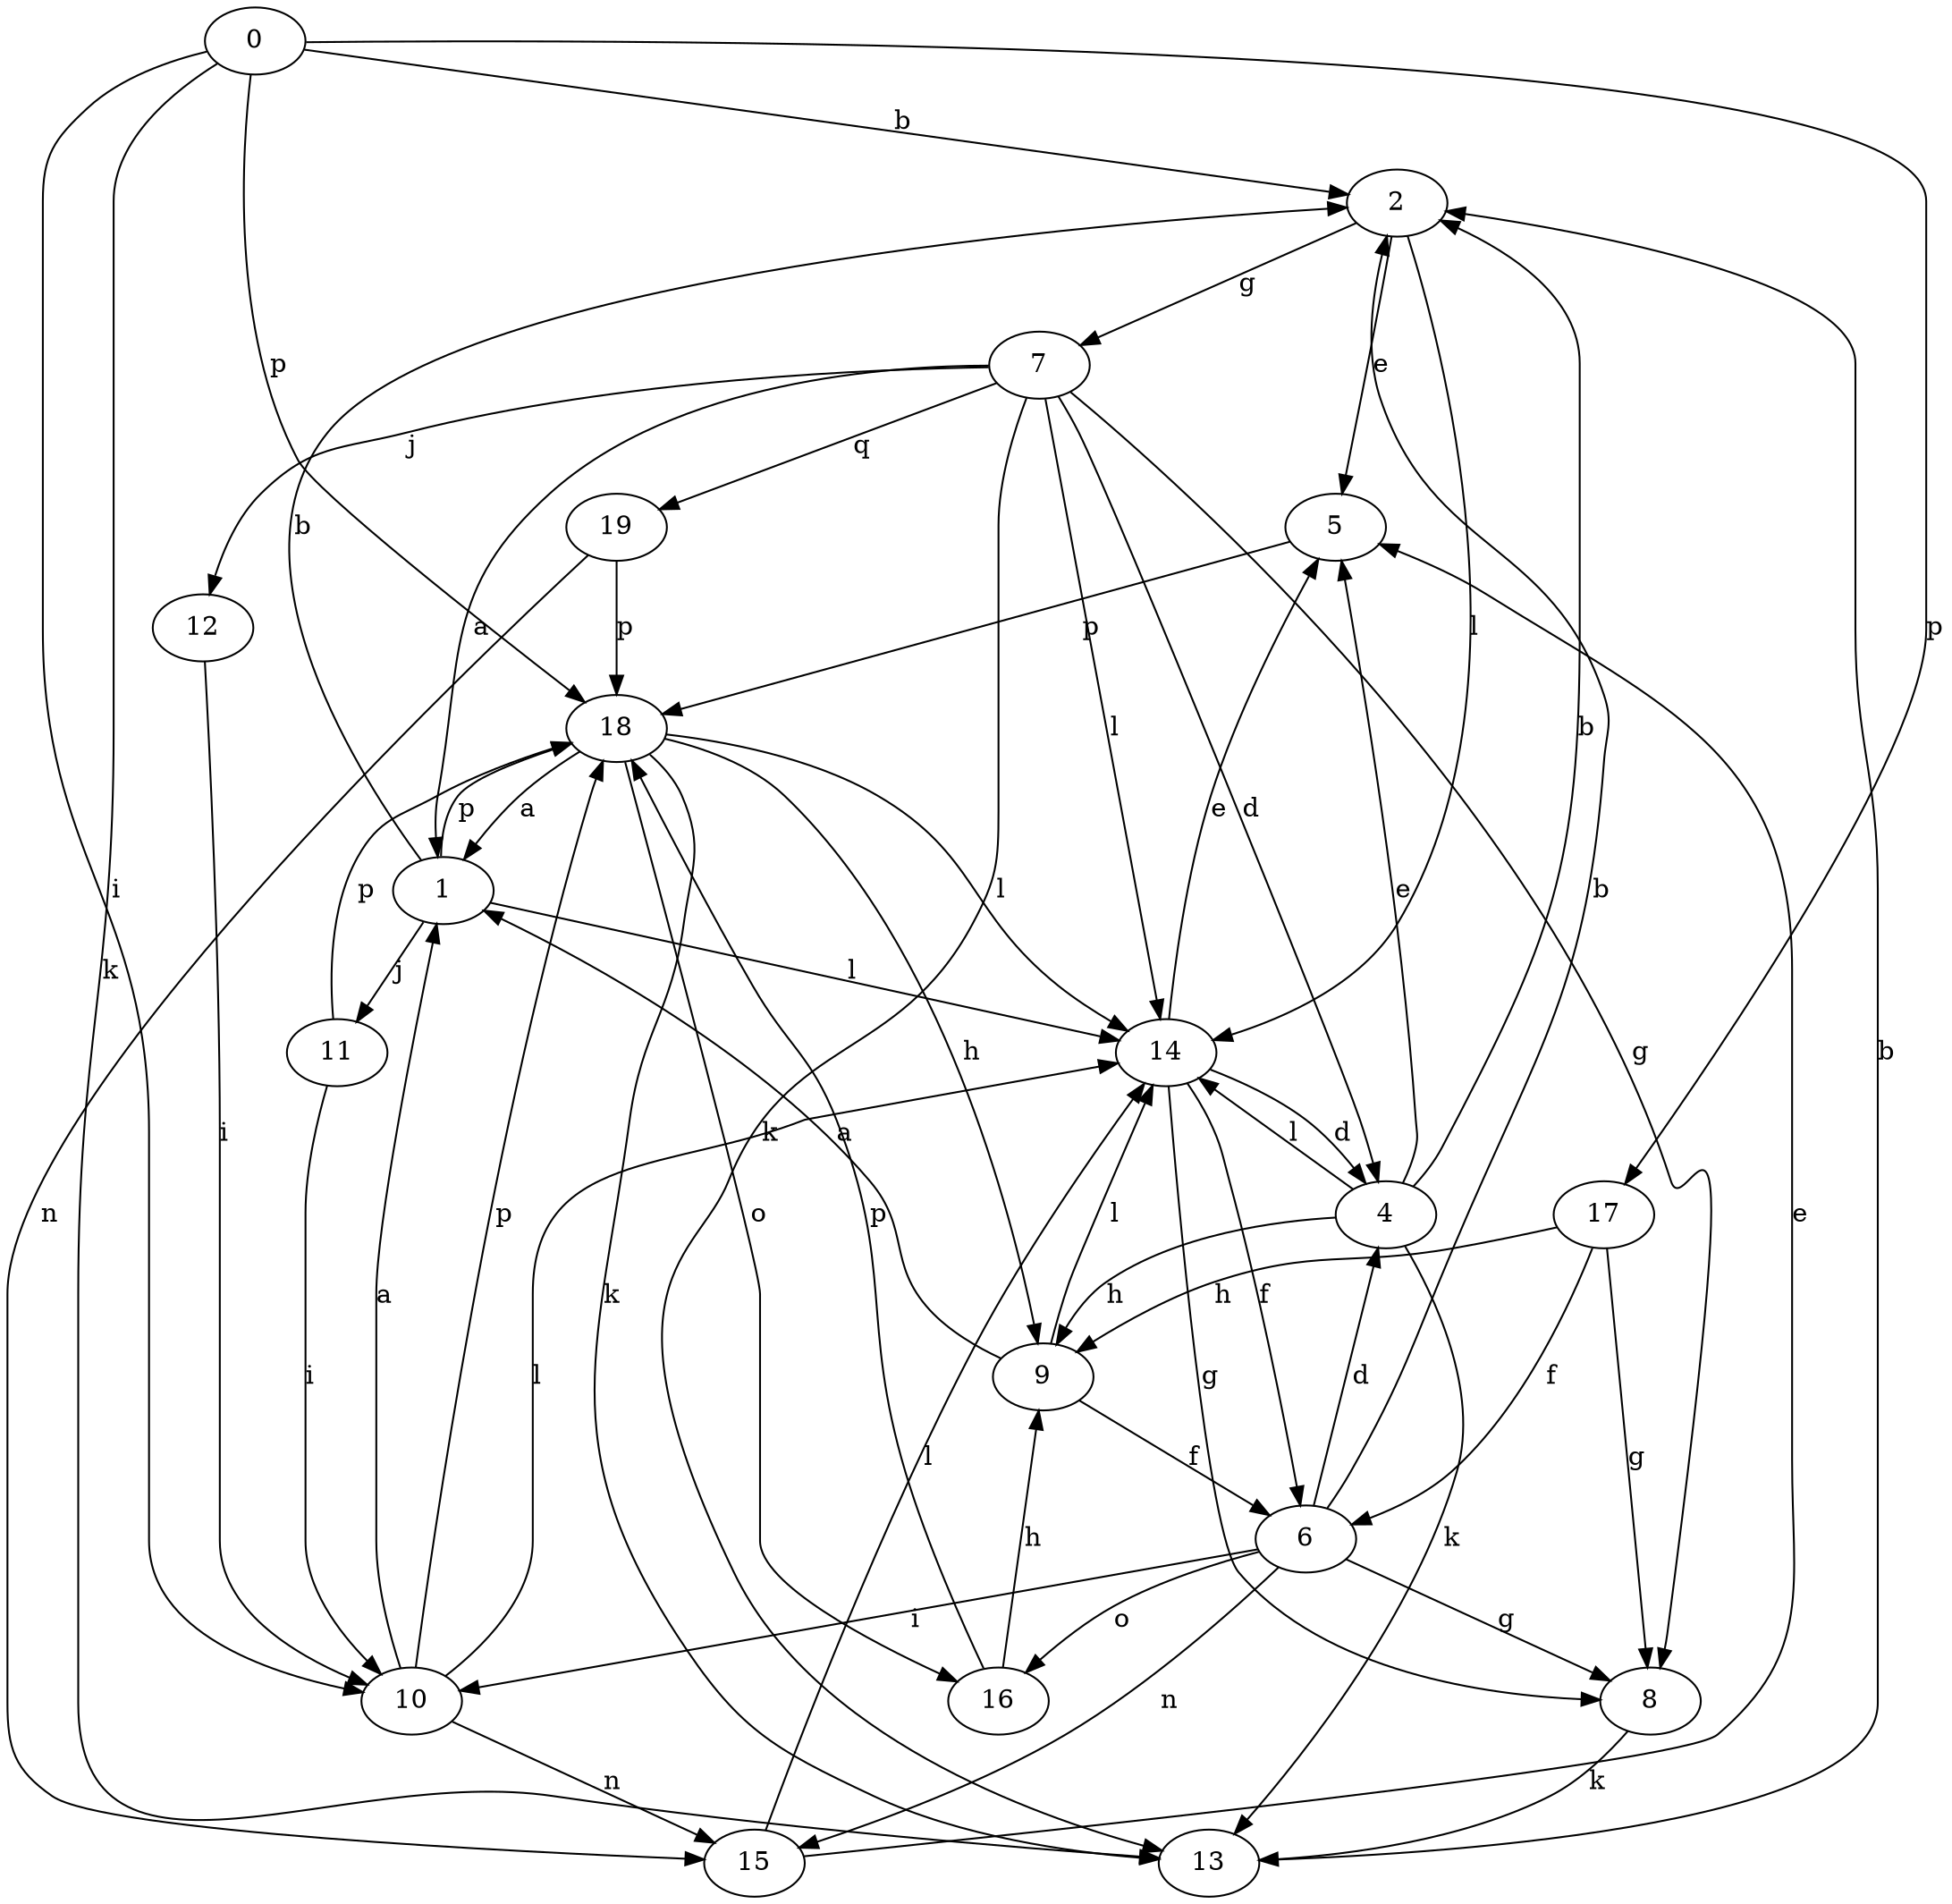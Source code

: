 strict digraph  {
0;
1;
2;
4;
5;
6;
7;
8;
9;
10;
11;
12;
13;
14;
15;
16;
17;
18;
19;
0 -> 2  [label=b];
0 -> 10  [label=i];
0 -> 13  [label=k];
0 -> 17  [label=p];
0 -> 18  [label=p];
1 -> 2  [label=b];
1 -> 11  [label=j];
1 -> 14  [label=l];
1 -> 18  [label=p];
2 -> 5  [label=e];
2 -> 7  [label=g];
2 -> 14  [label=l];
4 -> 2  [label=b];
4 -> 5  [label=e];
4 -> 9  [label=h];
4 -> 13  [label=k];
4 -> 14  [label=l];
5 -> 18  [label=p];
6 -> 2  [label=b];
6 -> 4  [label=d];
6 -> 8  [label=g];
6 -> 10  [label=i];
6 -> 15  [label=n];
6 -> 16  [label=o];
7 -> 1  [label=a];
7 -> 4  [label=d];
7 -> 8  [label=g];
7 -> 12  [label=j];
7 -> 13  [label=k];
7 -> 14  [label=l];
7 -> 19  [label=q];
8 -> 13  [label=k];
9 -> 1  [label=a];
9 -> 6  [label=f];
9 -> 14  [label=l];
10 -> 1  [label=a];
10 -> 14  [label=l];
10 -> 15  [label=n];
10 -> 18  [label=p];
11 -> 10  [label=i];
11 -> 18  [label=p];
12 -> 10  [label=i];
13 -> 2  [label=b];
14 -> 4  [label=d];
14 -> 5  [label=e];
14 -> 6  [label=f];
14 -> 8  [label=g];
15 -> 5  [label=e];
15 -> 14  [label=l];
16 -> 9  [label=h];
16 -> 18  [label=p];
17 -> 6  [label=f];
17 -> 8  [label=g];
17 -> 9  [label=h];
18 -> 1  [label=a];
18 -> 9  [label=h];
18 -> 13  [label=k];
18 -> 14  [label=l];
18 -> 16  [label=o];
19 -> 15  [label=n];
19 -> 18  [label=p];
}
